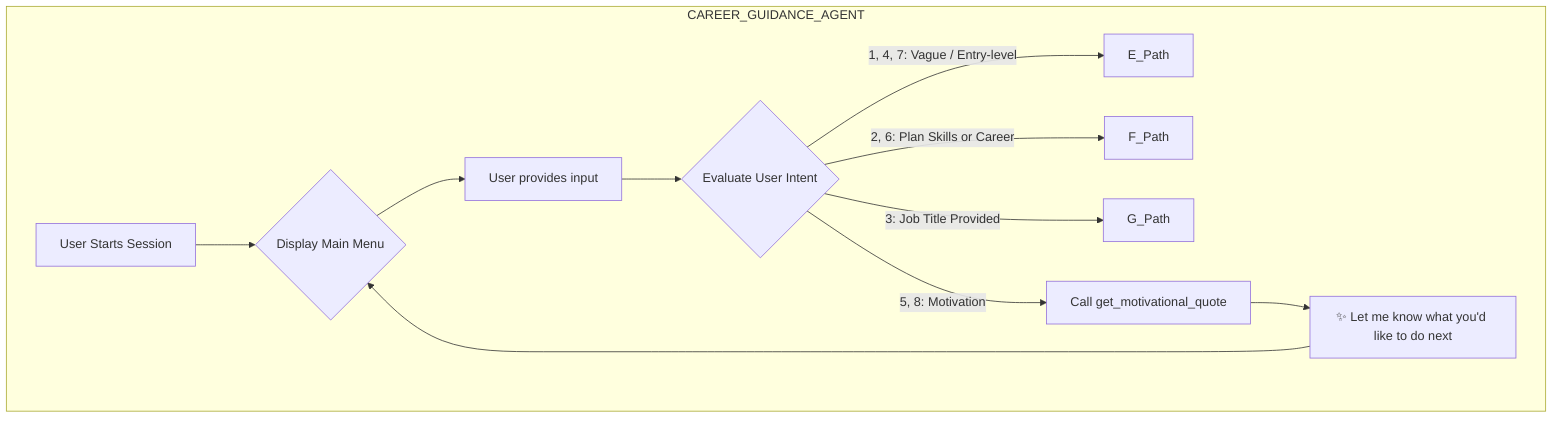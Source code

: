 graph TD
    subgraph CAREER_GUIDANCE_AGENT
        A[User Starts Session] --> B{Display Main Menu}
        B --> C[User provides input]
        C --> D{Evaluate User Intent}

        D -- "1, 4, 7: Vague / Entry-level" --> E_Path
        D -- "2, 6: Plan Skills or Career" --> F_Path
        D -- "3: Job Title Provided" --> G_Path
        D -- "5, 8: Motivation" --> H[Call get_motivational_quote]
        H --> I[✨ Let me know what you'd like to do next]
        I --> B
    end